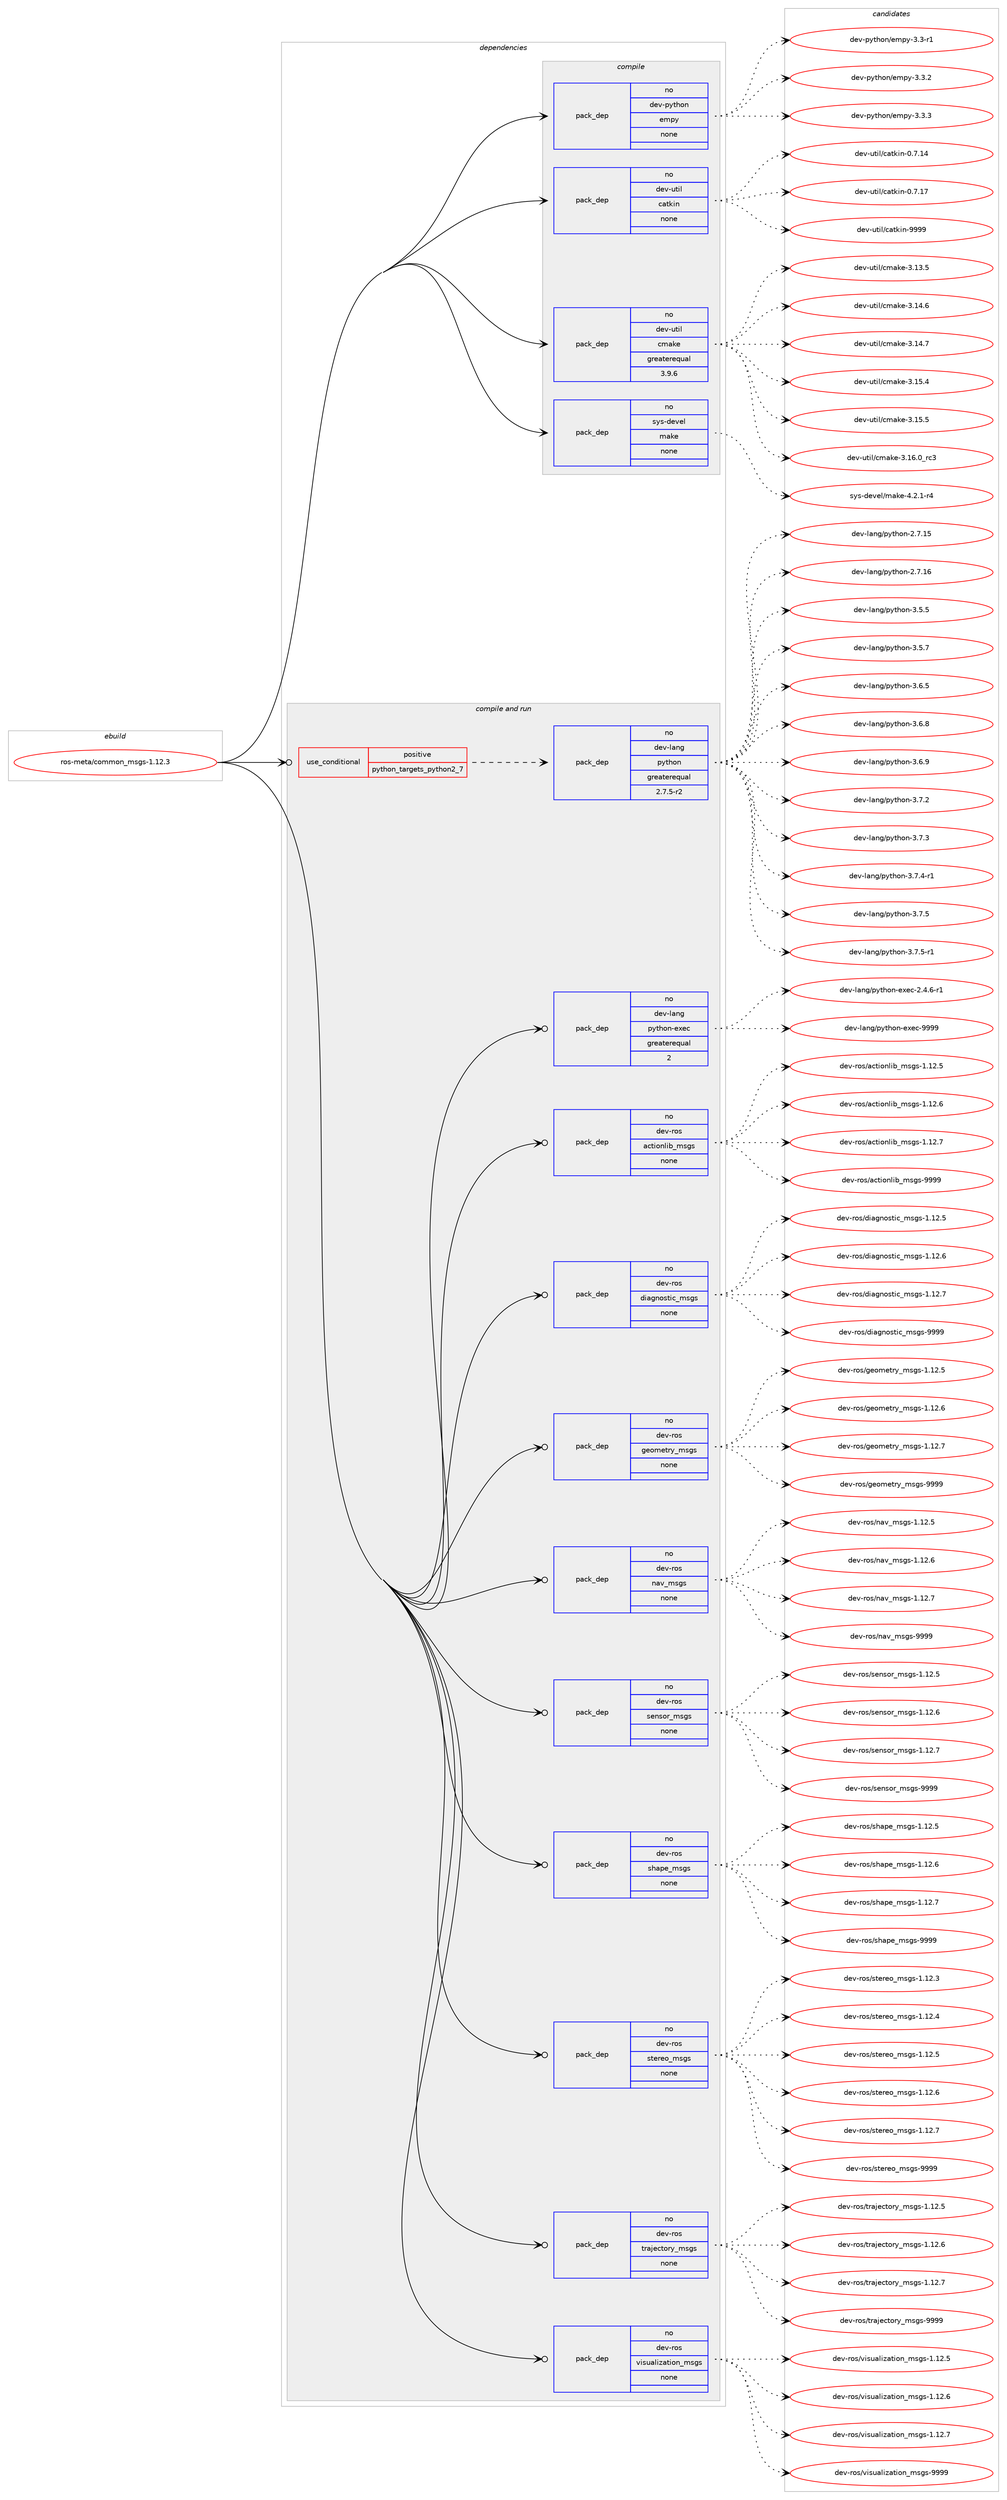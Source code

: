 digraph prolog {

# *************
# Graph options
# *************

newrank=true;
concentrate=true;
compound=true;
graph [rankdir=LR,fontname=Helvetica,fontsize=10,ranksep=1.5];#, ranksep=2.5, nodesep=0.2];
edge  [arrowhead=vee];
node  [fontname=Helvetica,fontsize=10];

# **********
# The ebuild
# **********

subgraph cluster_leftcol {
color=gray;
rank=same;
label=<<i>ebuild</i>>;
id [label="ros-meta/common_msgs-1.12.3", color=red, width=4, href="../ros-meta/common_msgs-1.12.3.svg"];
}

# ****************
# The dependencies
# ****************

subgraph cluster_midcol {
color=gray;
label=<<i>dependencies</i>>;
subgraph cluster_compile {
fillcolor="#eeeeee";
style=filled;
label=<<i>compile</i>>;
subgraph pack624850 {
dependency846090 [label=<<TABLE BORDER="0" CELLBORDER="1" CELLSPACING="0" CELLPADDING="4" WIDTH="220"><TR><TD ROWSPAN="6" CELLPADDING="30">pack_dep</TD></TR><TR><TD WIDTH="110">no</TD></TR><TR><TD>dev-python</TD></TR><TR><TD>empy</TD></TR><TR><TD>none</TD></TR><TR><TD></TD></TR></TABLE>>, shape=none, color=blue];
}
id:e -> dependency846090:w [weight=20,style="solid",arrowhead="vee"];
subgraph pack624851 {
dependency846091 [label=<<TABLE BORDER="0" CELLBORDER="1" CELLSPACING="0" CELLPADDING="4" WIDTH="220"><TR><TD ROWSPAN="6" CELLPADDING="30">pack_dep</TD></TR><TR><TD WIDTH="110">no</TD></TR><TR><TD>dev-util</TD></TR><TR><TD>catkin</TD></TR><TR><TD>none</TD></TR><TR><TD></TD></TR></TABLE>>, shape=none, color=blue];
}
id:e -> dependency846091:w [weight=20,style="solid",arrowhead="vee"];
subgraph pack624852 {
dependency846092 [label=<<TABLE BORDER="0" CELLBORDER="1" CELLSPACING="0" CELLPADDING="4" WIDTH="220"><TR><TD ROWSPAN="6" CELLPADDING="30">pack_dep</TD></TR><TR><TD WIDTH="110">no</TD></TR><TR><TD>dev-util</TD></TR><TR><TD>cmake</TD></TR><TR><TD>greaterequal</TD></TR><TR><TD>3.9.6</TD></TR></TABLE>>, shape=none, color=blue];
}
id:e -> dependency846092:w [weight=20,style="solid",arrowhead="vee"];
subgraph pack624853 {
dependency846093 [label=<<TABLE BORDER="0" CELLBORDER="1" CELLSPACING="0" CELLPADDING="4" WIDTH="220"><TR><TD ROWSPAN="6" CELLPADDING="30">pack_dep</TD></TR><TR><TD WIDTH="110">no</TD></TR><TR><TD>sys-devel</TD></TR><TR><TD>make</TD></TR><TR><TD>none</TD></TR><TR><TD></TD></TR></TABLE>>, shape=none, color=blue];
}
id:e -> dependency846093:w [weight=20,style="solid",arrowhead="vee"];
}
subgraph cluster_compileandrun {
fillcolor="#eeeeee";
style=filled;
label=<<i>compile and run</i>>;
subgraph cond206306 {
dependency846094 [label=<<TABLE BORDER="0" CELLBORDER="1" CELLSPACING="0" CELLPADDING="4"><TR><TD ROWSPAN="3" CELLPADDING="10">use_conditional</TD></TR><TR><TD>positive</TD></TR><TR><TD>python_targets_python2_7</TD></TR></TABLE>>, shape=none, color=red];
subgraph pack624854 {
dependency846095 [label=<<TABLE BORDER="0" CELLBORDER="1" CELLSPACING="0" CELLPADDING="4" WIDTH="220"><TR><TD ROWSPAN="6" CELLPADDING="30">pack_dep</TD></TR><TR><TD WIDTH="110">no</TD></TR><TR><TD>dev-lang</TD></TR><TR><TD>python</TD></TR><TR><TD>greaterequal</TD></TR><TR><TD>2.7.5-r2</TD></TR></TABLE>>, shape=none, color=blue];
}
dependency846094:e -> dependency846095:w [weight=20,style="dashed",arrowhead="vee"];
}
id:e -> dependency846094:w [weight=20,style="solid",arrowhead="odotvee"];
subgraph pack624855 {
dependency846096 [label=<<TABLE BORDER="0" CELLBORDER="1" CELLSPACING="0" CELLPADDING="4" WIDTH="220"><TR><TD ROWSPAN="6" CELLPADDING="30">pack_dep</TD></TR><TR><TD WIDTH="110">no</TD></TR><TR><TD>dev-lang</TD></TR><TR><TD>python-exec</TD></TR><TR><TD>greaterequal</TD></TR><TR><TD>2</TD></TR></TABLE>>, shape=none, color=blue];
}
id:e -> dependency846096:w [weight=20,style="solid",arrowhead="odotvee"];
subgraph pack624856 {
dependency846097 [label=<<TABLE BORDER="0" CELLBORDER="1" CELLSPACING="0" CELLPADDING="4" WIDTH="220"><TR><TD ROWSPAN="6" CELLPADDING="30">pack_dep</TD></TR><TR><TD WIDTH="110">no</TD></TR><TR><TD>dev-ros</TD></TR><TR><TD>actionlib_msgs</TD></TR><TR><TD>none</TD></TR><TR><TD></TD></TR></TABLE>>, shape=none, color=blue];
}
id:e -> dependency846097:w [weight=20,style="solid",arrowhead="odotvee"];
subgraph pack624857 {
dependency846098 [label=<<TABLE BORDER="0" CELLBORDER="1" CELLSPACING="0" CELLPADDING="4" WIDTH="220"><TR><TD ROWSPAN="6" CELLPADDING="30">pack_dep</TD></TR><TR><TD WIDTH="110">no</TD></TR><TR><TD>dev-ros</TD></TR><TR><TD>diagnostic_msgs</TD></TR><TR><TD>none</TD></TR><TR><TD></TD></TR></TABLE>>, shape=none, color=blue];
}
id:e -> dependency846098:w [weight=20,style="solid",arrowhead="odotvee"];
subgraph pack624858 {
dependency846099 [label=<<TABLE BORDER="0" CELLBORDER="1" CELLSPACING="0" CELLPADDING="4" WIDTH="220"><TR><TD ROWSPAN="6" CELLPADDING="30">pack_dep</TD></TR><TR><TD WIDTH="110">no</TD></TR><TR><TD>dev-ros</TD></TR><TR><TD>geometry_msgs</TD></TR><TR><TD>none</TD></TR><TR><TD></TD></TR></TABLE>>, shape=none, color=blue];
}
id:e -> dependency846099:w [weight=20,style="solid",arrowhead="odotvee"];
subgraph pack624859 {
dependency846100 [label=<<TABLE BORDER="0" CELLBORDER="1" CELLSPACING="0" CELLPADDING="4" WIDTH="220"><TR><TD ROWSPAN="6" CELLPADDING="30">pack_dep</TD></TR><TR><TD WIDTH="110">no</TD></TR><TR><TD>dev-ros</TD></TR><TR><TD>nav_msgs</TD></TR><TR><TD>none</TD></TR><TR><TD></TD></TR></TABLE>>, shape=none, color=blue];
}
id:e -> dependency846100:w [weight=20,style="solid",arrowhead="odotvee"];
subgraph pack624860 {
dependency846101 [label=<<TABLE BORDER="0" CELLBORDER="1" CELLSPACING="0" CELLPADDING="4" WIDTH="220"><TR><TD ROWSPAN="6" CELLPADDING="30">pack_dep</TD></TR><TR><TD WIDTH="110">no</TD></TR><TR><TD>dev-ros</TD></TR><TR><TD>sensor_msgs</TD></TR><TR><TD>none</TD></TR><TR><TD></TD></TR></TABLE>>, shape=none, color=blue];
}
id:e -> dependency846101:w [weight=20,style="solid",arrowhead="odotvee"];
subgraph pack624861 {
dependency846102 [label=<<TABLE BORDER="0" CELLBORDER="1" CELLSPACING="0" CELLPADDING="4" WIDTH="220"><TR><TD ROWSPAN="6" CELLPADDING="30">pack_dep</TD></TR><TR><TD WIDTH="110">no</TD></TR><TR><TD>dev-ros</TD></TR><TR><TD>shape_msgs</TD></TR><TR><TD>none</TD></TR><TR><TD></TD></TR></TABLE>>, shape=none, color=blue];
}
id:e -> dependency846102:w [weight=20,style="solid",arrowhead="odotvee"];
subgraph pack624862 {
dependency846103 [label=<<TABLE BORDER="0" CELLBORDER="1" CELLSPACING="0" CELLPADDING="4" WIDTH="220"><TR><TD ROWSPAN="6" CELLPADDING="30">pack_dep</TD></TR><TR><TD WIDTH="110">no</TD></TR><TR><TD>dev-ros</TD></TR><TR><TD>stereo_msgs</TD></TR><TR><TD>none</TD></TR><TR><TD></TD></TR></TABLE>>, shape=none, color=blue];
}
id:e -> dependency846103:w [weight=20,style="solid",arrowhead="odotvee"];
subgraph pack624863 {
dependency846104 [label=<<TABLE BORDER="0" CELLBORDER="1" CELLSPACING="0" CELLPADDING="4" WIDTH="220"><TR><TD ROWSPAN="6" CELLPADDING="30">pack_dep</TD></TR><TR><TD WIDTH="110">no</TD></TR><TR><TD>dev-ros</TD></TR><TR><TD>trajectory_msgs</TD></TR><TR><TD>none</TD></TR><TR><TD></TD></TR></TABLE>>, shape=none, color=blue];
}
id:e -> dependency846104:w [weight=20,style="solid",arrowhead="odotvee"];
subgraph pack624864 {
dependency846105 [label=<<TABLE BORDER="0" CELLBORDER="1" CELLSPACING="0" CELLPADDING="4" WIDTH="220"><TR><TD ROWSPAN="6" CELLPADDING="30">pack_dep</TD></TR><TR><TD WIDTH="110">no</TD></TR><TR><TD>dev-ros</TD></TR><TR><TD>visualization_msgs</TD></TR><TR><TD>none</TD></TR><TR><TD></TD></TR></TABLE>>, shape=none, color=blue];
}
id:e -> dependency846105:w [weight=20,style="solid",arrowhead="odotvee"];
}
subgraph cluster_run {
fillcolor="#eeeeee";
style=filled;
label=<<i>run</i>>;
}
}

# **************
# The candidates
# **************

subgraph cluster_choices {
rank=same;
color=gray;
label=<<i>candidates</i>>;

subgraph choice624850 {
color=black;
nodesep=1;
choice1001011184511212111610411111047101109112121455146514511449 [label="dev-python/empy-3.3-r1", color=red, width=4,href="../dev-python/empy-3.3-r1.svg"];
choice1001011184511212111610411111047101109112121455146514650 [label="dev-python/empy-3.3.2", color=red, width=4,href="../dev-python/empy-3.3.2.svg"];
choice1001011184511212111610411111047101109112121455146514651 [label="dev-python/empy-3.3.3", color=red, width=4,href="../dev-python/empy-3.3.3.svg"];
dependency846090:e -> choice1001011184511212111610411111047101109112121455146514511449:w [style=dotted,weight="100"];
dependency846090:e -> choice1001011184511212111610411111047101109112121455146514650:w [style=dotted,weight="100"];
dependency846090:e -> choice1001011184511212111610411111047101109112121455146514651:w [style=dotted,weight="100"];
}
subgraph choice624851 {
color=black;
nodesep=1;
choice1001011184511711610510847999711610710511045484655464952 [label="dev-util/catkin-0.7.14", color=red, width=4,href="../dev-util/catkin-0.7.14.svg"];
choice1001011184511711610510847999711610710511045484655464955 [label="dev-util/catkin-0.7.17", color=red, width=4,href="../dev-util/catkin-0.7.17.svg"];
choice100101118451171161051084799971161071051104557575757 [label="dev-util/catkin-9999", color=red, width=4,href="../dev-util/catkin-9999.svg"];
dependency846091:e -> choice1001011184511711610510847999711610710511045484655464952:w [style=dotted,weight="100"];
dependency846091:e -> choice1001011184511711610510847999711610710511045484655464955:w [style=dotted,weight="100"];
dependency846091:e -> choice100101118451171161051084799971161071051104557575757:w [style=dotted,weight="100"];
}
subgraph choice624852 {
color=black;
nodesep=1;
choice1001011184511711610510847991099710710145514649514653 [label="dev-util/cmake-3.13.5", color=red, width=4,href="../dev-util/cmake-3.13.5.svg"];
choice1001011184511711610510847991099710710145514649524654 [label="dev-util/cmake-3.14.6", color=red, width=4,href="../dev-util/cmake-3.14.6.svg"];
choice1001011184511711610510847991099710710145514649524655 [label="dev-util/cmake-3.14.7", color=red, width=4,href="../dev-util/cmake-3.14.7.svg"];
choice1001011184511711610510847991099710710145514649534652 [label="dev-util/cmake-3.15.4", color=red, width=4,href="../dev-util/cmake-3.15.4.svg"];
choice1001011184511711610510847991099710710145514649534653 [label="dev-util/cmake-3.15.5", color=red, width=4,href="../dev-util/cmake-3.15.5.svg"];
choice1001011184511711610510847991099710710145514649544648951149951 [label="dev-util/cmake-3.16.0_rc3", color=red, width=4,href="../dev-util/cmake-3.16.0_rc3.svg"];
dependency846092:e -> choice1001011184511711610510847991099710710145514649514653:w [style=dotted,weight="100"];
dependency846092:e -> choice1001011184511711610510847991099710710145514649524654:w [style=dotted,weight="100"];
dependency846092:e -> choice1001011184511711610510847991099710710145514649524655:w [style=dotted,weight="100"];
dependency846092:e -> choice1001011184511711610510847991099710710145514649534652:w [style=dotted,weight="100"];
dependency846092:e -> choice1001011184511711610510847991099710710145514649534653:w [style=dotted,weight="100"];
dependency846092:e -> choice1001011184511711610510847991099710710145514649544648951149951:w [style=dotted,weight="100"];
}
subgraph choice624853 {
color=black;
nodesep=1;
choice1151211154510010111810110847109971071014552465046494511452 [label="sys-devel/make-4.2.1-r4", color=red, width=4,href="../sys-devel/make-4.2.1-r4.svg"];
dependency846093:e -> choice1151211154510010111810110847109971071014552465046494511452:w [style=dotted,weight="100"];
}
subgraph choice624854 {
color=black;
nodesep=1;
choice10010111845108971101034711212111610411111045504655464953 [label="dev-lang/python-2.7.15", color=red, width=4,href="../dev-lang/python-2.7.15.svg"];
choice10010111845108971101034711212111610411111045504655464954 [label="dev-lang/python-2.7.16", color=red, width=4,href="../dev-lang/python-2.7.16.svg"];
choice100101118451089711010347112121116104111110455146534653 [label="dev-lang/python-3.5.5", color=red, width=4,href="../dev-lang/python-3.5.5.svg"];
choice100101118451089711010347112121116104111110455146534655 [label="dev-lang/python-3.5.7", color=red, width=4,href="../dev-lang/python-3.5.7.svg"];
choice100101118451089711010347112121116104111110455146544653 [label="dev-lang/python-3.6.5", color=red, width=4,href="../dev-lang/python-3.6.5.svg"];
choice100101118451089711010347112121116104111110455146544656 [label="dev-lang/python-3.6.8", color=red, width=4,href="../dev-lang/python-3.6.8.svg"];
choice100101118451089711010347112121116104111110455146544657 [label="dev-lang/python-3.6.9", color=red, width=4,href="../dev-lang/python-3.6.9.svg"];
choice100101118451089711010347112121116104111110455146554650 [label="dev-lang/python-3.7.2", color=red, width=4,href="../dev-lang/python-3.7.2.svg"];
choice100101118451089711010347112121116104111110455146554651 [label="dev-lang/python-3.7.3", color=red, width=4,href="../dev-lang/python-3.7.3.svg"];
choice1001011184510897110103471121211161041111104551465546524511449 [label="dev-lang/python-3.7.4-r1", color=red, width=4,href="../dev-lang/python-3.7.4-r1.svg"];
choice100101118451089711010347112121116104111110455146554653 [label="dev-lang/python-3.7.5", color=red, width=4,href="../dev-lang/python-3.7.5.svg"];
choice1001011184510897110103471121211161041111104551465546534511449 [label="dev-lang/python-3.7.5-r1", color=red, width=4,href="../dev-lang/python-3.7.5-r1.svg"];
dependency846095:e -> choice10010111845108971101034711212111610411111045504655464953:w [style=dotted,weight="100"];
dependency846095:e -> choice10010111845108971101034711212111610411111045504655464954:w [style=dotted,weight="100"];
dependency846095:e -> choice100101118451089711010347112121116104111110455146534653:w [style=dotted,weight="100"];
dependency846095:e -> choice100101118451089711010347112121116104111110455146534655:w [style=dotted,weight="100"];
dependency846095:e -> choice100101118451089711010347112121116104111110455146544653:w [style=dotted,weight="100"];
dependency846095:e -> choice100101118451089711010347112121116104111110455146544656:w [style=dotted,weight="100"];
dependency846095:e -> choice100101118451089711010347112121116104111110455146544657:w [style=dotted,weight="100"];
dependency846095:e -> choice100101118451089711010347112121116104111110455146554650:w [style=dotted,weight="100"];
dependency846095:e -> choice100101118451089711010347112121116104111110455146554651:w [style=dotted,weight="100"];
dependency846095:e -> choice1001011184510897110103471121211161041111104551465546524511449:w [style=dotted,weight="100"];
dependency846095:e -> choice100101118451089711010347112121116104111110455146554653:w [style=dotted,weight="100"];
dependency846095:e -> choice1001011184510897110103471121211161041111104551465546534511449:w [style=dotted,weight="100"];
}
subgraph choice624855 {
color=black;
nodesep=1;
choice10010111845108971101034711212111610411111045101120101994550465246544511449 [label="dev-lang/python-exec-2.4.6-r1", color=red, width=4,href="../dev-lang/python-exec-2.4.6-r1.svg"];
choice10010111845108971101034711212111610411111045101120101994557575757 [label="dev-lang/python-exec-9999", color=red, width=4,href="../dev-lang/python-exec-9999.svg"];
dependency846096:e -> choice10010111845108971101034711212111610411111045101120101994550465246544511449:w [style=dotted,weight="100"];
dependency846096:e -> choice10010111845108971101034711212111610411111045101120101994557575757:w [style=dotted,weight="100"];
}
subgraph choice624856 {
color=black;
nodesep=1;
choice10010111845114111115479799116105111110108105989510911510311545494649504653 [label="dev-ros/actionlib_msgs-1.12.5", color=red, width=4,href="../dev-ros/actionlib_msgs-1.12.5.svg"];
choice10010111845114111115479799116105111110108105989510911510311545494649504654 [label="dev-ros/actionlib_msgs-1.12.6", color=red, width=4,href="../dev-ros/actionlib_msgs-1.12.6.svg"];
choice10010111845114111115479799116105111110108105989510911510311545494649504655 [label="dev-ros/actionlib_msgs-1.12.7", color=red, width=4,href="../dev-ros/actionlib_msgs-1.12.7.svg"];
choice1001011184511411111547979911610511111010810598951091151031154557575757 [label="dev-ros/actionlib_msgs-9999", color=red, width=4,href="../dev-ros/actionlib_msgs-9999.svg"];
dependency846097:e -> choice10010111845114111115479799116105111110108105989510911510311545494649504653:w [style=dotted,weight="100"];
dependency846097:e -> choice10010111845114111115479799116105111110108105989510911510311545494649504654:w [style=dotted,weight="100"];
dependency846097:e -> choice10010111845114111115479799116105111110108105989510911510311545494649504655:w [style=dotted,weight="100"];
dependency846097:e -> choice1001011184511411111547979911610511111010810598951091151031154557575757:w [style=dotted,weight="100"];
}
subgraph choice624857 {
color=black;
nodesep=1;
choice100101118451141111154710010597103110111115116105999510911510311545494649504653 [label="dev-ros/diagnostic_msgs-1.12.5", color=red, width=4,href="../dev-ros/diagnostic_msgs-1.12.5.svg"];
choice100101118451141111154710010597103110111115116105999510911510311545494649504654 [label="dev-ros/diagnostic_msgs-1.12.6", color=red, width=4,href="../dev-ros/diagnostic_msgs-1.12.6.svg"];
choice100101118451141111154710010597103110111115116105999510911510311545494649504655 [label="dev-ros/diagnostic_msgs-1.12.7", color=red, width=4,href="../dev-ros/diagnostic_msgs-1.12.7.svg"];
choice10010111845114111115471001059710311011111511610599951091151031154557575757 [label="dev-ros/diagnostic_msgs-9999", color=red, width=4,href="../dev-ros/diagnostic_msgs-9999.svg"];
dependency846098:e -> choice100101118451141111154710010597103110111115116105999510911510311545494649504653:w [style=dotted,weight="100"];
dependency846098:e -> choice100101118451141111154710010597103110111115116105999510911510311545494649504654:w [style=dotted,weight="100"];
dependency846098:e -> choice100101118451141111154710010597103110111115116105999510911510311545494649504655:w [style=dotted,weight="100"];
dependency846098:e -> choice10010111845114111115471001059710311011111511610599951091151031154557575757:w [style=dotted,weight="100"];
}
subgraph choice624858 {
color=black;
nodesep=1;
choice10010111845114111115471031011111091011161141219510911510311545494649504653 [label="dev-ros/geometry_msgs-1.12.5", color=red, width=4,href="../dev-ros/geometry_msgs-1.12.5.svg"];
choice10010111845114111115471031011111091011161141219510911510311545494649504654 [label="dev-ros/geometry_msgs-1.12.6", color=red, width=4,href="../dev-ros/geometry_msgs-1.12.6.svg"];
choice10010111845114111115471031011111091011161141219510911510311545494649504655 [label="dev-ros/geometry_msgs-1.12.7", color=red, width=4,href="../dev-ros/geometry_msgs-1.12.7.svg"];
choice1001011184511411111547103101111109101116114121951091151031154557575757 [label="dev-ros/geometry_msgs-9999", color=red, width=4,href="../dev-ros/geometry_msgs-9999.svg"];
dependency846099:e -> choice10010111845114111115471031011111091011161141219510911510311545494649504653:w [style=dotted,weight="100"];
dependency846099:e -> choice10010111845114111115471031011111091011161141219510911510311545494649504654:w [style=dotted,weight="100"];
dependency846099:e -> choice10010111845114111115471031011111091011161141219510911510311545494649504655:w [style=dotted,weight="100"];
dependency846099:e -> choice1001011184511411111547103101111109101116114121951091151031154557575757:w [style=dotted,weight="100"];
}
subgraph choice624859 {
color=black;
nodesep=1;
choice1001011184511411111547110971189510911510311545494649504653 [label="dev-ros/nav_msgs-1.12.5", color=red, width=4,href="../dev-ros/nav_msgs-1.12.5.svg"];
choice1001011184511411111547110971189510911510311545494649504654 [label="dev-ros/nav_msgs-1.12.6", color=red, width=4,href="../dev-ros/nav_msgs-1.12.6.svg"];
choice1001011184511411111547110971189510911510311545494649504655 [label="dev-ros/nav_msgs-1.12.7", color=red, width=4,href="../dev-ros/nav_msgs-1.12.7.svg"];
choice100101118451141111154711097118951091151031154557575757 [label="dev-ros/nav_msgs-9999", color=red, width=4,href="../dev-ros/nav_msgs-9999.svg"];
dependency846100:e -> choice1001011184511411111547110971189510911510311545494649504653:w [style=dotted,weight="100"];
dependency846100:e -> choice1001011184511411111547110971189510911510311545494649504654:w [style=dotted,weight="100"];
dependency846100:e -> choice1001011184511411111547110971189510911510311545494649504655:w [style=dotted,weight="100"];
dependency846100:e -> choice100101118451141111154711097118951091151031154557575757:w [style=dotted,weight="100"];
}
subgraph choice624860 {
color=black;
nodesep=1;
choice10010111845114111115471151011101151111149510911510311545494649504653 [label="dev-ros/sensor_msgs-1.12.5", color=red, width=4,href="../dev-ros/sensor_msgs-1.12.5.svg"];
choice10010111845114111115471151011101151111149510911510311545494649504654 [label="dev-ros/sensor_msgs-1.12.6", color=red, width=4,href="../dev-ros/sensor_msgs-1.12.6.svg"];
choice10010111845114111115471151011101151111149510911510311545494649504655 [label="dev-ros/sensor_msgs-1.12.7", color=red, width=4,href="../dev-ros/sensor_msgs-1.12.7.svg"];
choice1001011184511411111547115101110115111114951091151031154557575757 [label="dev-ros/sensor_msgs-9999", color=red, width=4,href="../dev-ros/sensor_msgs-9999.svg"];
dependency846101:e -> choice10010111845114111115471151011101151111149510911510311545494649504653:w [style=dotted,weight="100"];
dependency846101:e -> choice10010111845114111115471151011101151111149510911510311545494649504654:w [style=dotted,weight="100"];
dependency846101:e -> choice10010111845114111115471151011101151111149510911510311545494649504655:w [style=dotted,weight="100"];
dependency846101:e -> choice1001011184511411111547115101110115111114951091151031154557575757:w [style=dotted,weight="100"];
}
subgraph choice624861 {
color=black;
nodesep=1;
choice1001011184511411111547115104971121019510911510311545494649504653 [label="dev-ros/shape_msgs-1.12.5", color=red, width=4,href="../dev-ros/shape_msgs-1.12.5.svg"];
choice1001011184511411111547115104971121019510911510311545494649504654 [label="dev-ros/shape_msgs-1.12.6", color=red, width=4,href="../dev-ros/shape_msgs-1.12.6.svg"];
choice1001011184511411111547115104971121019510911510311545494649504655 [label="dev-ros/shape_msgs-1.12.7", color=red, width=4,href="../dev-ros/shape_msgs-1.12.7.svg"];
choice100101118451141111154711510497112101951091151031154557575757 [label="dev-ros/shape_msgs-9999", color=red, width=4,href="../dev-ros/shape_msgs-9999.svg"];
dependency846102:e -> choice1001011184511411111547115104971121019510911510311545494649504653:w [style=dotted,weight="100"];
dependency846102:e -> choice1001011184511411111547115104971121019510911510311545494649504654:w [style=dotted,weight="100"];
dependency846102:e -> choice1001011184511411111547115104971121019510911510311545494649504655:w [style=dotted,weight="100"];
dependency846102:e -> choice100101118451141111154711510497112101951091151031154557575757:w [style=dotted,weight="100"];
}
subgraph choice624862 {
color=black;
nodesep=1;
choice10010111845114111115471151161011141011119510911510311545494649504651 [label="dev-ros/stereo_msgs-1.12.3", color=red, width=4,href="../dev-ros/stereo_msgs-1.12.3.svg"];
choice10010111845114111115471151161011141011119510911510311545494649504652 [label="dev-ros/stereo_msgs-1.12.4", color=red, width=4,href="../dev-ros/stereo_msgs-1.12.4.svg"];
choice10010111845114111115471151161011141011119510911510311545494649504653 [label="dev-ros/stereo_msgs-1.12.5", color=red, width=4,href="../dev-ros/stereo_msgs-1.12.5.svg"];
choice10010111845114111115471151161011141011119510911510311545494649504654 [label="dev-ros/stereo_msgs-1.12.6", color=red, width=4,href="../dev-ros/stereo_msgs-1.12.6.svg"];
choice10010111845114111115471151161011141011119510911510311545494649504655 [label="dev-ros/stereo_msgs-1.12.7", color=red, width=4,href="../dev-ros/stereo_msgs-1.12.7.svg"];
choice1001011184511411111547115116101114101111951091151031154557575757 [label="dev-ros/stereo_msgs-9999", color=red, width=4,href="../dev-ros/stereo_msgs-9999.svg"];
dependency846103:e -> choice10010111845114111115471151161011141011119510911510311545494649504651:w [style=dotted,weight="100"];
dependency846103:e -> choice10010111845114111115471151161011141011119510911510311545494649504652:w [style=dotted,weight="100"];
dependency846103:e -> choice10010111845114111115471151161011141011119510911510311545494649504653:w [style=dotted,weight="100"];
dependency846103:e -> choice10010111845114111115471151161011141011119510911510311545494649504654:w [style=dotted,weight="100"];
dependency846103:e -> choice10010111845114111115471151161011141011119510911510311545494649504655:w [style=dotted,weight="100"];
dependency846103:e -> choice1001011184511411111547115116101114101111951091151031154557575757:w [style=dotted,weight="100"];
}
subgraph choice624863 {
color=black;
nodesep=1;
choice100101118451141111154711611497106101991161111141219510911510311545494649504653 [label="dev-ros/trajectory_msgs-1.12.5", color=red, width=4,href="../dev-ros/trajectory_msgs-1.12.5.svg"];
choice100101118451141111154711611497106101991161111141219510911510311545494649504654 [label="dev-ros/trajectory_msgs-1.12.6", color=red, width=4,href="../dev-ros/trajectory_msgs-1.12.6.svg"];
choice100101118451141111154711611497106101991161111141219510911510311545494649504655 [label="dev-ros/trajectory_msgs-1.12.7", color=red, width=4,href="../dev-ros/trajectory_msgs-1.12.7.svg"];
choice10010111845114111115471161149710610199116111114121951091151031154557575757 [label="dev-ros/trajectory_msgs-9999", color=red, width=4,href="../dev-ros/trajectory_msgs-9999.svg"];
dependency846104:e -> choice100101118451141111154711611497106101991161111141219510911510311545494649504653:w [style=dotted,weight="100"];
dependency846104:e -> choice100101118451141111154711611497106101991161111141219510911510311545494649504654:w [style=dotted,weight="100"];
dependency846104:e -> choice100101118451141111154711611497106101991161111141219510911510311545494649504655:w [style=dotted,weight="100"];
dependency846104:e -> choice10010111845114111115471161149710610199116111114121951091151031154557575757:w [style=dotted,weight="100"];
}
subgraph choice624864 {
color=black;
nodesep=1;
choice100101118451141111154711810511511797108105122971161051111109510911510311545494649504653 [label="dev-ros/visualization_msgs-1.12.5", color=red, width=4,href="../dev-ros/visualization_msgs-1.12.5.svg"];
choice100101118451141111154711810511511797108105122971161051111109510911510311545494649504654 [label="dev-ros/visualization_msgs-1.12.6", color=red, width=4,href="../dev-ros/visualization_msgs-1.12.6.svg"];
choice100101118451141111154711810511511797108105122971161051111109510911510311545494649504655 [label="dev-ros/visualization_msgs-1.12.7", color=red, width=4,href="../dev-ros/visualization_msgs-1.12.7.svg"];
choice10010111845114111115471181051151179710810512297116105111110951091151031154557575757 [label="dev-ros/visualization_msgs-9999", color=red, width=4,href="../dev-ros/visualization_msgs-9999.svg"];
dependency846105:e -> choice100101118451141111154711810511511797108105122971161051111109510911510311545494649504653:w [style=dotted,weight="100"];
dependency846105:e -> choice100101118451141111154711810511511797108105122971161051111109510911510311545494649504654:w [style=dotted,weight="100"];
dependency846105:e -> choice100101118451141111154711810511511797108105122971161051111109510911510311545494649504655:w [style=dotted,weight="100"];
dependency846105:e -> choice10010111845114111115471181051151179710810512297116105111110951091151031154557575757:w [style=dotted,weight="100"];
}
}

}
